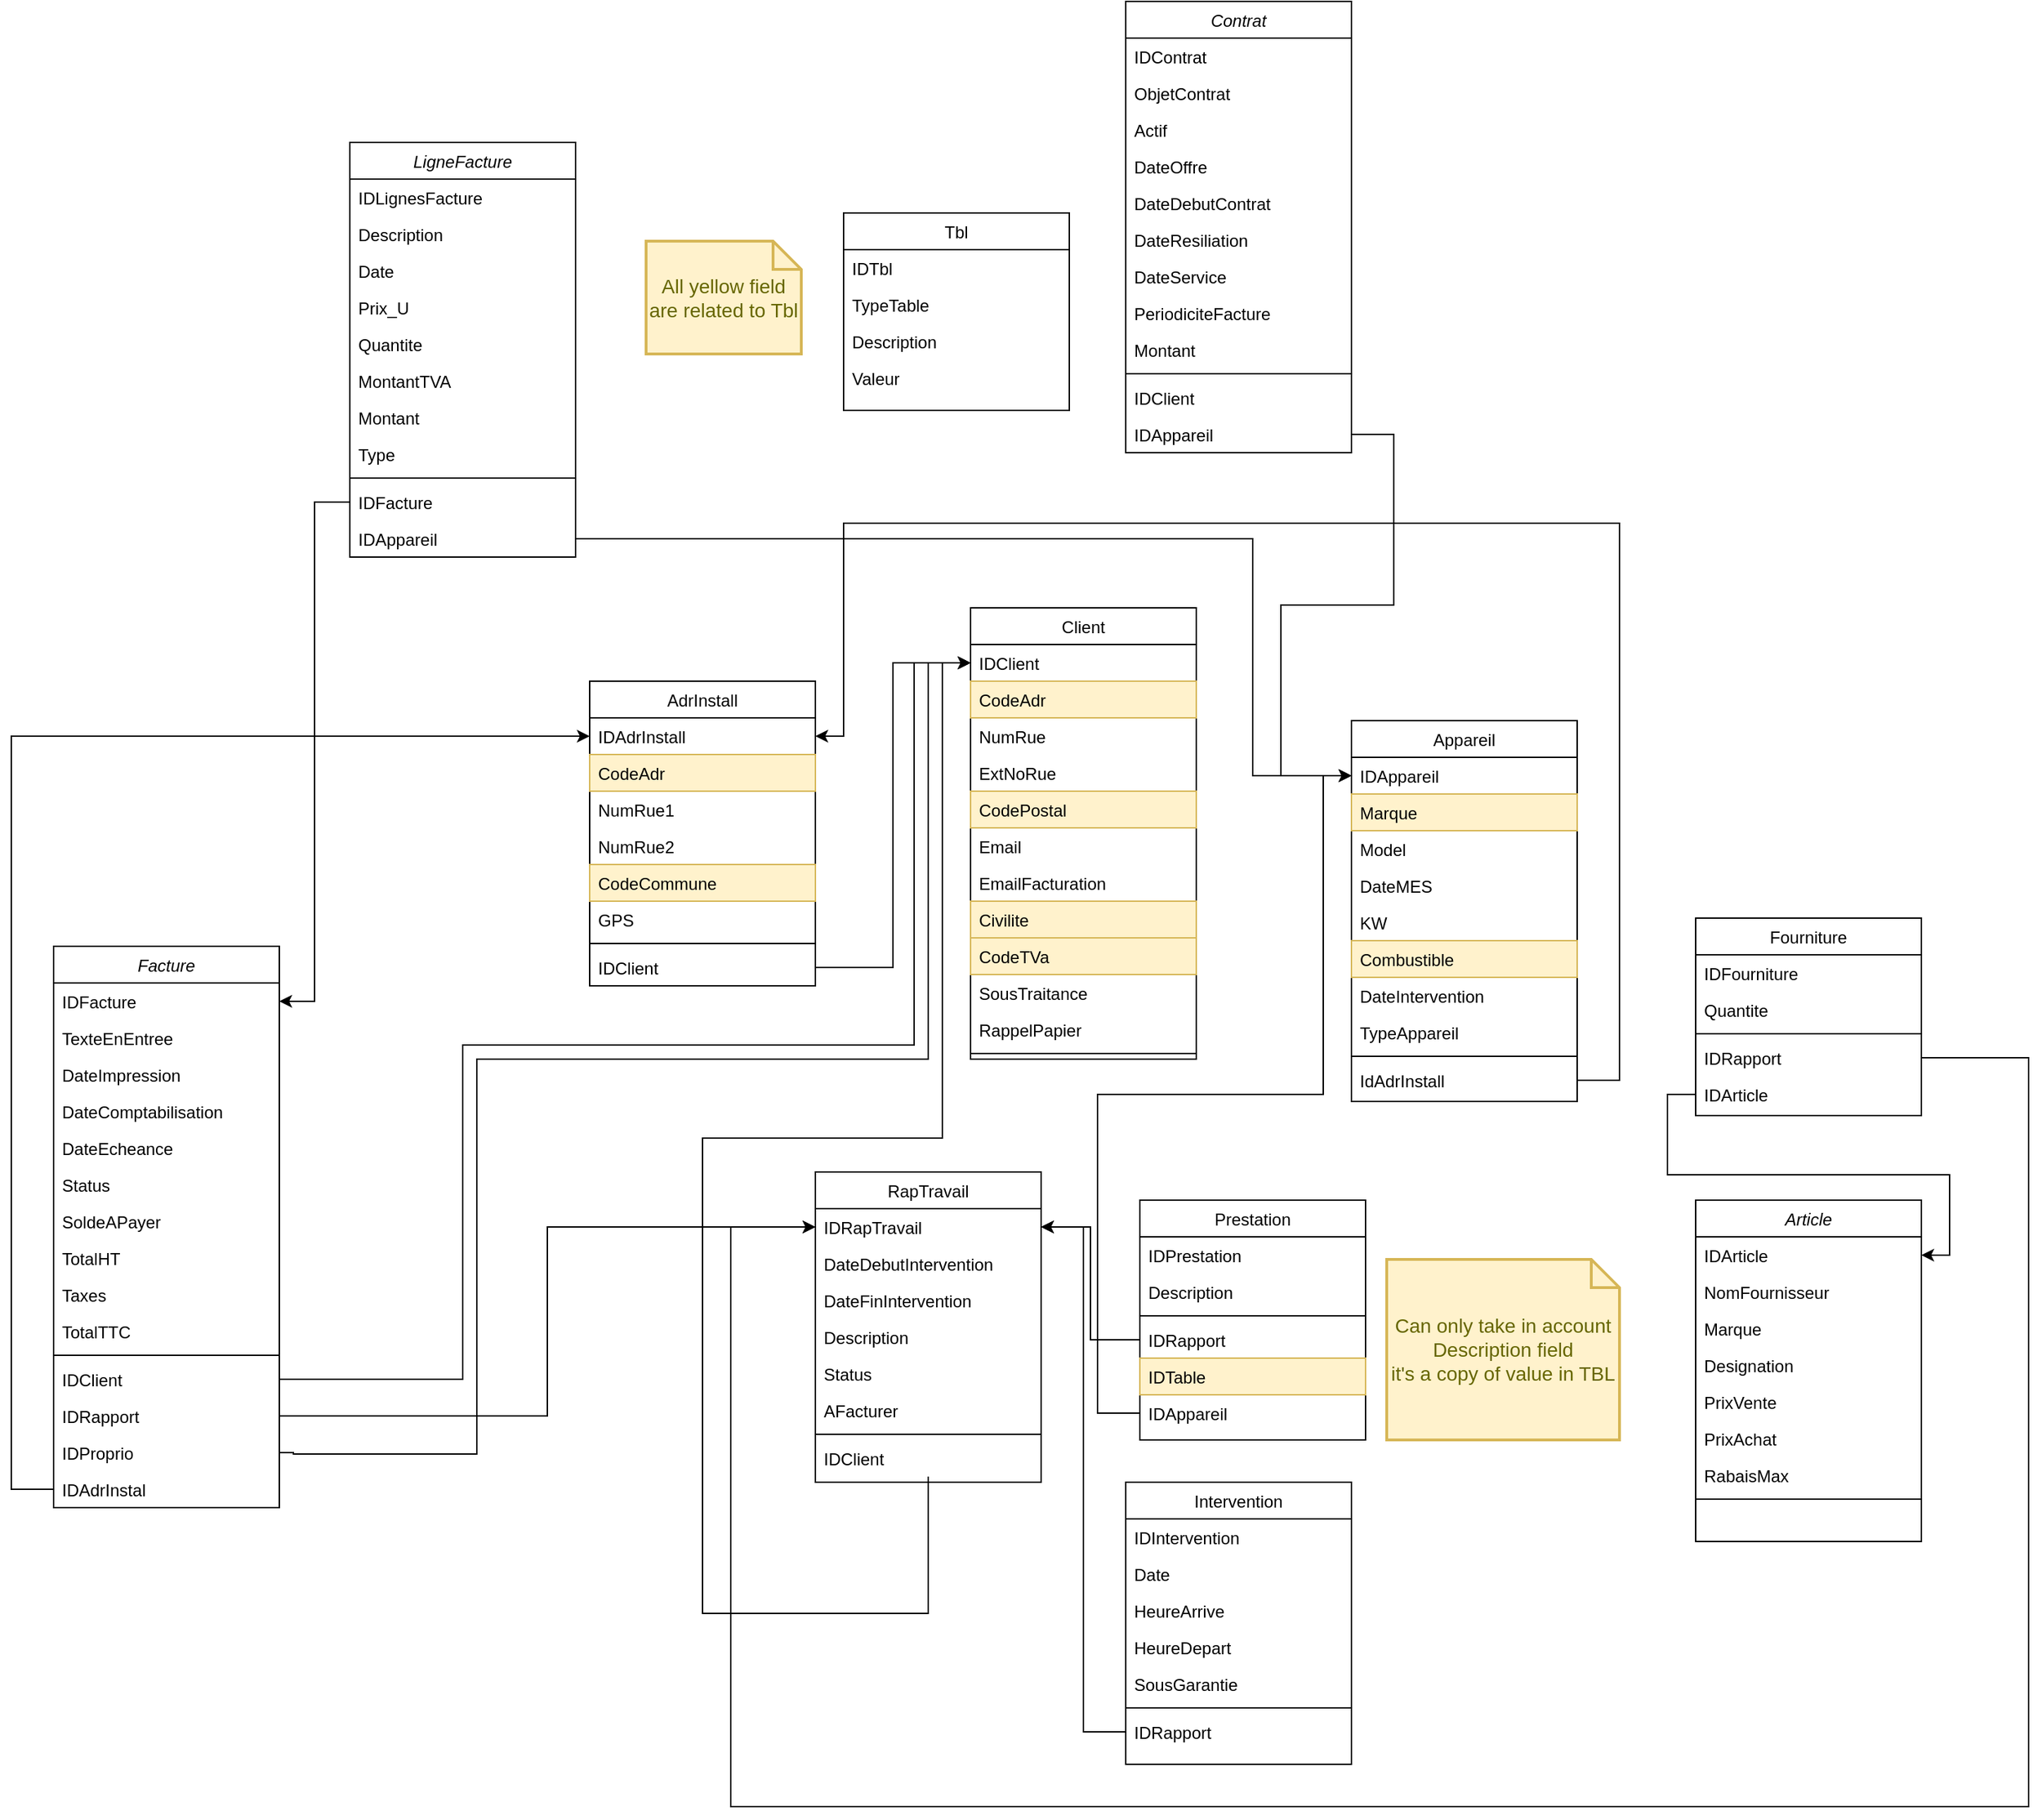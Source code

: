 <mxfile version="20.1.1" type="device"><diagram id="C5RBs43oDa-KdzZeNtuy" name="Page-1"><mxGraphModel dx="3742" dy="2687" grid="1" gridSize="10" guides="1" tooltips="1" connect="1" arrows="1" fold="1" page="1" pageScale="1" pageWidth="827" pageHeight="1169" math="0" shadow="0"><root><mxCell id="WIyWlLk6GJQsqaUBKTNV-0"/><mxCell id="WIyWlLk6GJQsqaUBKTNV-1" parent="WIyWlLk6GJQsqaUBKTNV-0"/><mxCell id="zkfFHV4jXpPFQw0GAbJ--0" value="Article" style="swimlane;fontStyle=2;align=center;verticalAlign=top;childLayout=stackLayout;horizontal=1;startSize=26;horizontalStack=0;resizeParent=1;resizeLast=0;collapsible=1;marginBottom=0;rounded=0;shadow=0;strokeWidth=1;" parent="WIyWlLk6GJQsqaUBKTNV-1" vertex="1"><mxGeometry x="414" y="710" width="160" height="242" as="geometry"><mxRectangle x="230" y="140" width="160" height="26" as="alternateBounds"/></mxGeometry></mxCell><mxCell id="zkfFHV4jXpPFQw0GAbJ--1" value="IDArticle" style="text;align=left;verticalAlign=top;spacingLeft=4;spacingRight=4;overflow=hidden;rotatable=0;points=[[0,0.5],[1,0.5]];portConstraint=eastwest;" parent="zkfFHV4jXpPFQw0GAbJ--0" vertex="1"><mxGeometry y="26" width="160" height="26" as="geometry"/></mxCell><mxCell id="zkfFHV4jXpPFQw0GAbJ--2" value="NomFournisseur" style="text;align=left;verticalAlign=top;spacingLeft=4;spacingRight=4;overflow=hidden;rotatable=0;points=[[0,0.5],[1,0.5]];portConstraint=eastwest;rounded=0;shadow=0;html=0;" parent="zkfFHV4jXpPFQw0GAbJ--0" vertex="1"><mxGeometry y="52" width="160" height="26" as="geometry"/></mxCell><mxCell id="knalgHjYqOLeDTYQYBi0-58" value="Marque" style="text;align=left;verticalAlign=top;spacingLeft=4;spacingRight=4;overflow=hidden;rotatable=0;points=[[0,0.5],[1,0.5]];portConstraint=eastwest;rounded=0;shadow=0;html=0;" parent="zkfFHV4jXpPFQw0GAbJ--0" vertex="1"><mxGeometry y="78" width="160" height="26" as="geometry"/></mxCell><mxCell id="knalgHjYqOLeDTYQYBi0-59" value="Designation" style="text;align=left;verticalAlign=top;spacingLeft=4;spacingRight=4;overflow=hidden;rotatable=0;points=[[0,0.5],[1,0.5]];portConstraint=eastwest;rounded=0;shadow=0;html=0;" parent="zkfFHV4jXpPFQw0GAbJ--0" vertex="1"><mxGeometry y="104" width="160" height="26" as="geometry"/></mxCell><mxCell id="knalgHjYqOLeDTYQYBi0-60" value="PrixVente" style="text;align=left;verticalAlign=top;spacingLeft=4;spacingRight=4;overflow=hidden;rotatable=0;points=[[0,0.5],[1,0.5]];portConstraint=eastwest;rounded=0;shadow=0;html=0;" parent="zkfFHV4jXpPFQw0GAbJ--0" vertex="1"><mxGeometry y="130" width="160" height="26" as="geometry"/></mxCell><mxCell id="knalgHjYqOLeDTYQYBi0-61" value="PrixAchat" style="text;align=left;verticalAlign=top;spacingLeft=4;spacingRight=4;overflow=hidden;rotatable=0;points=[[0,0.5],[1,0.5]];portConstraint=eastwest;rounded=0;shadow=0;html=0;" parent="zkfFHV4jXpPFQw0GAbJ--0" vertex="1"><mxGeometry y="156" width="160" height="26" as="geometry"/></mxCell><mxCell id="zkfFHV4jXpPFQw0GAbJ--3" value="RabaisMax" style="text;align=left;verticalAlign=top;spacingLeft=4;spacingRight=4;overflow=hidden;rotatable=0;points=[[0,0.5],[1,0.5]];portConstraint=eastwest;rounded=0;shadow=0;html=0;" parent="zkfFHV4jXpPFQw0GAbJ--0" vertex="1"><mxGeometry y="182" width="160" height="26" as="geometry"/></mxCell><mxCell id="zkfFHV4jXpPFQw0GAbJ--4" value="" style="line;html=1;strokeWidth=1;align=left;verticalAlign=middle;spacingTop=-1;spacingLeft=3;spacingRight=3;rotatable=0;labelPosition=right;points=[];portConstraint=eastwest;" parent="zkfFHV4jXpPFQw0GAbJ--0" vertex="1"><mxGeometry y="208" width="160" height="8" as="geometry"/></mxCell><mxCell id="zkfFHV4jXpPFQw0GAbJ--6" value="Appareil" style="swimlane;fontStyle=0;align=center;verticalAlign=top;childLayout=stackLayout;horizontal=1;startSize=26;horizontalStack=0;resizeParent=1;resizeLast=0;collapsible=1;marginBottom=0;rounded=0;shadow=0;strokeWidth=1;" parent="WIyWlLk6GJQsqaUBKTNV-1" vertex="1"><mxGeometry x="170" y="370" width="160" height="270" as="geometry"><mxRectangle x="130" y="380" width="160" height="26" as="alternateBounds"/></mxGeometry></mxCell><mxCell id="zkfFHV4jXpPFQw0GAbJ--7" value="IDAppareil" style="text;align=left;verticalAlign=top;spacingLeft=4;spacingRight=4;overflow=hidden;rotatable=0;points=[[0,0.5],[1,0.5]];portConstraint=eastwest;" parent="zkfFHV4jXpPFQw0GAbJ--6" vertex="1"><mxGeometry y="26" width="160" height="26" as="geometry"/></mxCell><mxCell id="knalgHjYqOLeDTYQYBi0-69" value="Marque" style="text;align=left;verticalAlign=top;spacingLeft=4;spacingRight=4;overflow=hidden;rotatable=0;points=[[0,0.5],[1,0.5]];portConstraint=eastwest;rounded=0;shadow=0;html=0;fillColor=#fff2cc;strokeColor=#d6b656;" parent="zkfFHV4jXpPFQw0GAbJ--6" vertex="1"><mxGeometry y="52" width="160" height="26" as="geometry"/></mxCell><mxCell id="knalgHjYqOLeDTYQYBi0-71" value="Model" style="text;align=left;verticalAlign=top;spacingLeft=4;spacingRight=4;overflow=hidden;rotatable=0;points=[[0,0.5],[1,0.5]];portConstraint=eastwest;rounded=0;shadow=0;html=0;" parent="zkfFHV4jXpPFQw0GAbJ--6" vertex="1"><mxGeometry y="78" width="160" height="26" as="geometry"/></mxCell><mxCell id="knalgHjYqOLeDTYQYBi0-72" value="DateMES" style="text;align=left;verticalAlign=top;spacingLeft=4;spacingRight=4;overflow=hidden;rotatable=0;points=[[0,0.5],[1,0.5]];portConstraint=eastwest;rounded=0;shadow=0;html=0;" parent="zkfFHV4jXpPFQw0GAbJ--6" vertex="1"><mxGeometry y="104" width="160" height="26" as="geometry"/></mxCell><mxCell id="knalgHjYqOLeDTYQYBi0-70" value="KW" style="text;align=left;verticalAlign=top;spacingLeft=4;spacingRight=4;overflow=hidden;rotatable=0;points=[[0,0.5],[1,0.5]];portConstraint=eastwest;rounded=0;shadow=0;html=0;" parent="zkfFHV4jXpPFQw0GAbJ--6" vertex="1"><mxGeometry y="130" width="160" height="26" as="geometry"/></mxCell><mxCell id="knalgHjYqOLeDTYQYBi0-73" value="Combustible" style="text;align=left;verticalAlign=top;spacingLeft=4;spacingRight=4;overflow=hidden;rotatable=0;points=[[0,0.5],[1,0.5]];portConstraint=eastwest;rounded=0;shadow=0;html=0;fillColor=#fff2cc;strokeColor=#d6b656;" parent="zkfFHV4jXpPFQw0GAbJ--6" vertex="1"><mxGeometry y="156" width="160" height="26" as="geometry"/></mxCell><mxCell id="knalgHjYqOLeDTYQYBi0-74" value="DateIntervention" style="text;align=left;verticalAlign=top;spacingLeft=4;spacingRight=4;overflow=hidden;rotatable=0;points=[[0,0.5],[1,0.5]];portConstraint=eastwest;rounded=0;shadow=0;html=0;" parent="zkfFHV4jXpPFQw0GAbJ--6" vertex="1"><mxGeometry y="182" width="160" height="26" as="geometry"/></mxCell><mxCell id="zkfFHV4jXpPFQw0GAbJ--8" value="TypeAppareil" style="text;align=left;verticalAlign=top;spacingLeft=4;spacingRight=4;overflow=hidden;rotatable=0;points=[[0,0.5],[1,0.5]];portConstraint=eastwest;rounded=0;shadow=0;html=0;" parent="zkfFHV4jXpPFQw0GAbJ--6" vertex="1"><mxGeometry y="208" width="160" height="26" as="geometry"/></mxCell><mxCell id="zkfFHV4jXpPFQw0GAbJ--9" value="" style="line;html=1;strokeWidth=1;align=left;verticalAlign=middle;spacingTop=-1;spacingLeft=3;spacingRight=3;rotatable=0;labelPosition=right;points=[];portConstraint=eastwest;" parent="zkfFHV4jXpPFQw0GAbJ--6" vertex="1"><mxGeometry y="234" width="160" height="8" as="geometry"/></mxCell><mxCell id="knalgHjYqOLeDTYQYBi0-68" value="IdAdrInstall" style="text;align=left;verticalAlign=top;spacingLeft=4;spacingRight=4;overflow=hidden;rotatable=0;points=[[0,0.5],[1,0.5]];portConstraint=eastwest;rounded=0;shadow=0;html=0;" parent="zkfFHV4jXpPFQw0GAbJ--6" vertex="1"><mxGeometry y="242" width="160" height="26" as="geometry"/></mxCell><mxCell id="zkfFHV4jXpPFQw0GAbJ--13" value="Client" style="swimlane;fontStyle=0;align=center;verticalAlign=top;childLayout=stackLayout;horizontal=1;startSize=26;horizontalStack=0;resizeParent=1;resizeLast=0;collapsible=1;marginBottom=0;rounded=0;shadow=0;strokeWidth=1;" parent="WIyWlLk6GJQsqaUBKTNV-1" vertex="1"><mxGeometry x="-100" y="290" width="160" height="320" as="geometry"><mxRectangle x="340" y="380" width="170" height="26" as="alternateBounds"/></mxGeometry></mxCell><mxCell id="knalgHjYqOLeDTYQYBi0-75" value="IDClient" style="text;align=left;verticalAlign=top;spacingLeft=4;spacingRight=4;overflow=hidden;rotatable=0;points=[[0,0.5],[1,0.5]];portConstraint=eastwest;" parent="zkfFHV4jXpPFQw0GAbJ--13" vertex="1"><mxGeometry y="26" width="160" height="26" as="geometry"/></mxCell><mxCell id="knalgHjYqOLeDTYQYBi0-77" value="CodeAdr" style="text;align=left;verticalAlign=top;spacingLeft=4;spacingRight=4;overflow=hidden;rotatable=0;points=[[0,0.5],[1,0.5]];portConstraint=eastwest;fillColor=#fff2cc;strokeColor=#d6b656;" parent="zkfFHV4jXpPFQw0GAbJ--13" vertex="1"><mxGeometry y="52" width="160" height="26" as="geometry"/></mxCell><mxCell id="knalgHjYqOLeDTYQYBi0-78" value="NumRue" style="text;align=left;verticalAlign=top;spacingLeft=4;spacingRight=4;overflow=hidden;rotatable=0;points=[[0,0.5],[1,0.5]];portConstraint=eastwest;" parent="zkfFHV4jXpPFQw0GAbJ--13" vertex="1"><mxGeometry y="78" width="160" height="26" as="geometry"/></mxCell><mxCell id="knalgHjYqOLeDTYQYBi0-79" value="ExtNoRue" style="text;align=left;verticalAlign=top;spacingLeft=4;spacingRight=4;overflow=hidden;rotatable=0;points=[[0,0.5],[1,0.5]];portConstraint=eastwest;" parent="zkfFHV4jXpPFQw0GAbJ--13" vertex="1"><mxGeometry y="104" width="160" height="26" as="geometry"/></mxCell><mxCell id="knalgHjYqOLeDTYQYBi0-76" value="CodePostal" style="text;align=left;verticalAlign=top;spacingLeft=4;spacingRight=4;overflow=hidden;rotatable=0;points=[[0,0.5],[1,0.5]];portConstraint=eastwest;fillColor=#fff2cc;strokeColor=#d6b656;" parent="zkfFHV4jXpPFQw0GAbJ--13" vertex="1"><mxGeometry y="130" width="160" height="26" as="geometry"/></mxCell><mxCell id="zkfFHV4jXpPFQw0GAbJ--14" value="Email" style="text;align=left;verticalAlign=top;spacingLeft=4;spacingRight=4;overflow=hidden;rotatable=0;points=[[0,0.5],[1,0.5]];portConstraint=eastwest;" parent="zkfFHV4jXpPFQw0GAbJ--13" vertex="1"><mxGeometry y="156" width="160" height="26" as="geometry"/></mxCell><mxCell id="knalgHjYqOLeDTYQYBi0-80" value="EmailFacturation" style="text;align=left;verticalAlign=top;spacingLeft=4;spacingRight=4;overflow=hidden;rotatable=0;points=[[0,0.5],[1,0.5]];portConstraint=eastwest;" parent="zkfFHV4jXpPFQw0GAbJ--13" vertex="1"><mxGeometry y="182" width="160" height="26" as="geometry"/></mxCell><mxCell id="knalgHjYqOLeDTYQYBi0-81" value="Civilite" style="text;align=left;verticalAlign=top;spacingLeft=4;spacingRight=4;overflow=hidden;rotatable=0;points=[[0,0.5],[1,0.5]];portConstraint=eastwest;fillColor=#fff2cc;strokeColor=#d6b656;" parent="zkfFHV4jXpPFQw0GAbJ--13" vertex="1"><mxGeometry y="208" width="160" height="26" as="geometry"/></mxCell><mxCell id="knalgHjYqOLeDTYQYBi0-83" value="CodeTVa" style="text;align=left;verticalAlign=top;spacingLeft=4;spacingRight=4;overflow=hidden;rotatable=0;points=[[0,0.5],[1,0.5]];portConstraint=eastwest;fillColor=#fff2cc;strokeColor=#d6b656;" parent="zkfFHV4jXpPFQw0GAbJ--13" vertex="1"><mxGeometry y="234" width="160" height="26" as="geometry"/></mxCell><mxCell id="knalgHjYqOLeDTYQYBi0-84" value="SousTraitance" style="text;align=left;verticalAlign=top;spacingLeft=4;spacingRight=4;overflow=hidden;rotatable=0;points=[[0,0.5],[1,0.5]];portConstraint=eastwest;" parent="zkfFHV4jXpPFQw0GAbJ--13" vertex="1"><mxGeometry y="260" width="160" height="26" as="geometry"/></mxCell><mxCell id="knalgHjYqOLeDTYQYBi0-82" value="RappelPapier" style="text;align=left;verticalAlign=top;spacingLeft=4;spacingRight=4;overflow=hidden;rotatable=0;points=[[0,0.5],[1,0.5]];portConstraint=eastwest;" parent="zkfFHV4jXpPFQw0GAbJ--13" vertex="1"><mxGeometry y="286" width="160" height="26" as="geometry"/></mxCell><mxCell id="zkfFHV4jXpPFQw0GAbJ--15" value="" style="line;html=1;strokeWidth=1;align=left;verticalAlign=middle;spacingTop=-1;spacingLeft=3;spacingRight=3;rotatable=0;labelPosition=right;points=[];portConstraint=eastwest;" parent="zkfFHV4jXpPFQw0GAbJ--13" vertex="1"><mxGeometry y="312" width="160" height="8" as="geometry"/></mxCell><mxCell id="zkfFHV4jXpPFQw0GAbJ--17" value="AdrInstall" style="swimlane;fontStyle=0;align=center;verticalAlign=top;childLayout=stackLayout;horizontal=1;startSize=26;horizontalStack=0;resizeParent=1;resizeLast=0;collapsible=1;marginBottom=0;rounded=0;shadow=0;strokeWidth=1;" parent="WIyWlLk6GJQsqaUBKTNV-1" vertex="1"><mxGeometry x="-370" y="342" width="160" height="216" as="geometry"><mxRectangle x="550" y="140" width="160" height="26" as="alternateBounds"/></mxGeometry></mxCell><mxCell id="zkfFHV4jXpPFQw0GAbJ--18" value="IDAdrInstall" style="text;align=left;verticalAlign=top;spacingLeft=4;spacingRight=4;overflow=hidden;rotatable=0;points=[[0,0.5],[1,0.5]];portConstraint=eastwest;" parent="zkfFHV4jXpPFQw0GAbJ--17" vertex="1"><mxGeometry y="26" width="160" height="26" as="geometry"/></mxCell><mxCell id="zkfFHV4jXpPFQw0GAbJ--20" value="CodeAdr" style="text;align=left;verticalAlign=top;spacingLeft=4;spacingRight=4;overflow=hidden;rotatable=0;points=[[0,0.5],[1,0.5]];portConstraint=eastwest;rounded=0;shadow=0;html=0;fillColor=#fff2cc;strokeColor=#d6b656;" parent="zkfFHV4jXpPFQw0GAbJ--17" vertex="1"><mxGeometry y="52" width="160" height="26" as="geometry"/></mxCell><mxCell id="zkfFHV4jXpPFQw0GAbJ--21" value="NumRue1" style="text;align=left;verticalAlign=top;spacingLeft=4;spacingRight=4;overflow=hidden;rotatable=0;points=[[0,0.5],[1,0.5]];portConstraint=eastwest;rounded=0;shadow=0;html=0;" parent="zkfFHV4jXpPFQw0GAbJ--17" vertex="1"><mxGeometry y="78" width="160" height="26" as="geometry"/></mxCell><mxCell id="knalgHjYqOLeDTYQYBi0-67" value="NumRue2" style="text;align=left;verticalAlign=top;spacingLeft=4;spacingRight=4;overflow=hidden;rotatable=0;points=[[0,0.5],[1,0.5]];portConstraint=eastwest;rounded=0;shadow=0;html=0;" parent="zkfFHV4jXpPFQw0GAbJ--17" vertex="1"><mxGeometry y="104" width="160" height="26" as="geometry"/></mxCell><mxCell id="GxyqmpOExveJr2onVnQQ-5" value="CodeCommune" style="text;align=left;verticalAlign=top;spacingLeft=4;spacingRight=4;overflow=hidden;rotatable=0;points=[[0,0.5],[1,0.5]];portConstraint=eastwest;rounded=0;shadow=0;html=0;fillColor=#fff2cc;strokeColor=#d6b656;" vertex="1" parent="zkfFHV4jXpPFQw0GAbJ--17"><mxGeometry y="130" width="160" height="26" as="geometry"/></mxCell><mxCell id="GxyqmpOExveJr2onVnQQ-6" value="GPS" style="text;align=left;verticalAlign=top;spacingLeft=4;spacingRight=4;overflow=hidden;rotatable=0;points=[[0,0.5],[1,0.5]];portConstraint=eastwest;rounded=0;shadow=0;html=0;" vertex="1" parent="zkfFHV4jXpPFQw0GAbJ--17"><mxGeometry y="156" width="160" height="26" as="geometry"/></mxCell><mxCell id="zkfFHV4jXpPFQw0GAbJ--23" value="" style="line;html=1;strokeWidth=1;align=left;verticalAlign=middle;spacingTop=-1;spacingLeft=3;spacingRight=3;rotatable=0;labelPosition=right;points=[];portConstraint=eastwest;" parent="zkfFHV4jXpPFQw0GAbJ--17" vertex="1"><mxGeometry y="182" width="160" height="8" as="geometry"/></mxCell><mxCell id="zkfFHV4jXpPFQw0GAbJ--19" value="IDClient" style="text;align=left;verticalAlign=top;spacingLeft=4;spacingRight=4;overflow=hidden;rotatable=0;points=[[0,0.5],[1,0.5]];portConstraint=eastwest;rounded=0;shadow=0;html=0;" parent="zkfFHV4jXpPFQw0GAbJ--17" vertex="1"><mxGeometry y="190" width="160" height="26" as="geometry"/></mxCell><mxCell id="knalgHjYqOLeDTYQYBi0-0" value="Fourniture" style="swimlane;fontStyle=0;align=center;verticalAlign=top;childLayout=stackLayout;horizontal=1;startSize=26;horizontalStack=0;resizeParent=1;resizeLast=0;collapsible=1;marginBottom=0;rounded=0;shadow=0;strokeWidth=1;" parent="WIyWlLk6GJQsqaUBKTNV-1" vertex="1"><mxGeometry x="414" y="510" width="160" height="140" as="geometry"><mxRectangle x="550" y="140" width="160" height="26" as="alternateBounds"/></mxGeometry></mxCell><mxCell id="knalgHjYqOLeDTYQYBi0-1" value="IDFourniture" style="text;align=left;verticalAlign=top;spacingLeft=4;spacingRight=4;overflow=hidden;rotatable=0;points=[[0,0.5],[1,0.5]];portConstraint=eastwest;" parent="knalgHjYqOLeDTYQYBi0-0" vertex="1"><mxGeometry y="26" width="160" height="26" as="geometry"/></mxCell><mxCell id="knalgHjYqOLeDTYQYBi0-2" value="Quantite" style="text;align=left;verticalAlign=top;spacingLeft=4;spacingRight=4;overflow=hidden;rotatable=0;points=[[0,0.5],[1,0.5]];portConstraint=eastwest;rounded=0;shadow=0;html=0;" parent="knalgHjYqOLeDTYQYBi0-0" vertex="1"><mxGeometry y="52" width="160" height="26" as="geometry"/></mxCell><mxCell id="knalgHjYqOLeDTYQYBi0-6" value="" style="line;html=1;strokeWidth=1;align=left;verticalAlign=middle;spacingTop=-1;spacingLeft=3;spacingRight=3;rotatable=0;labelPosition=right;points=[];portConstraint=eastwest;" parent="knalgHjYqOLeDTYQYBi0-0" vertex="1"><mxGeometry y="78" width="160" height="8" as="geometry"/></mxCell><mxCell id="knalgHjYqOLeDTYQYBi0-7" value="IDRapport" style="text;align=left;verticalAlign=top;spacingLeft=4;spacingRight=4;overflow=hidden;rotatable=0;points=[[0,0.5],[1,0.5]];portConstraint=eastwest;" parent="knalgHjYqOLeDTYQYBi0-0" vertex="1"><mxGeometry y="86" width="160" height="26" as="geometry"/></mxCell><mxCell id="knalgHjYqOLeDTYQYBi0-8" value="IDArticle" style="text;align=left;verticalAlign=top;spacingLeft=4;spacingRight=4;overflow=hidden;rotatable=0;points=[[0,0.5],[1,0.5]];portConstraint=eastwest;" parent="knalgHjYqOLeDTYQYBi0-0" vertex="1"><mxGeometry y="112" width="160" height="26" as="geometry"/></mxCell><mxCell id="knalgHjYqOLeDTYQYBi0-9" value="Intervention" style="swimlane;fontStyle=0;align=center;verticalAlign=top;childLayout=stackLayout;horizontal=1;startSize=26;horizontalStack=0;resizeParent=1;resizeLast=0;collapsible=1;marginBottom=0;rounded=0;shadow=0;strokeWidth=1;" parent="WIyWlLk6GJQsqaUBKTNV-1" vertex="1"><mxGeometry x="10" y="910" width="160" height="200" as="geometry"><mxRectangle x="550" y="140" width="160" height="26" as="alternateBounds"/></mxGeometry></mxCell><mxCell id="knalgHjYqOLeDTYQYBi0-10" value="IDIntervention" style="text;align=left;verticalAlign=top;spacingLeft=4;spacingRight=4;overflow=hidden;rotatable=0;points=[[0,0.5],[1,0.5]];portConstraint=eastwest;" parent="knalgHjYqOLeDTYQYBi0-9" vertex="1"><mxGeometry y="26" width="160" height="26" as="geometry"/></mxCell><mxCell id="knalgHjYqOLeDTYQYBi0-11" value="Date" style="text;align=left;verticalAlign=top;spacingLeft=4;spacingRight=4;overflow=hidden;rotatable=0;points=[[0,0.5],[1,0.5]];portConstraint=eastwest;rounded=0;shadow=0;html=0;" parent="knalgHjYqOLeDTYQYBi0-9" vertex="1"><mxGeometry y="52" width="160" height="26" as="geometry"/></mxCell><mxCell id="knalgHjYqOLeDTYQYBi0-12" value="HeureArrive" style="text;align=left;verticalAlign=top;spacingLeft=4;spacingRight=4;overflow=hidden;rotatable=0;points=[[0,0.5],[1,0.5]];portConstraint=eastwest;rounded=0;shadow=0;html=0;" parent="knalgHjYqOLeDTYQYBi0-9" vertex="1"><mxGeometry y="78" width="160" height="26" as="geometry"/></mxCell><mxCell id="knalgHjYqOLeDTYQYBi0-13" value="HeureDepart" style="text;align=left;verticalAlign=top;spacingLeft=4;spacingRight=4;overflow=hidden;rotatable=0;points=[[0,0.5],[1,0.5]];portConstraint=eastwest;rounded=0;shadow=0;html=0;" parent="knalgHjYqOLeDTYQYBi0-9" vertex="1"><mxGeometry y="104" width="160" height="26" as="geometry"/></mxCell><mxCell id="knalgHjYqOLeDTYQYBi0-14" value="SousGarantie" style="text;align=left;verticalAlign=top;spacingLeft=4;spacingRight=4;overflow=hidden;rotatable=0;points=[[0,0.5],[1,0.5]];portConstraint=eastwest;rounded=0;shadow=0;html=0;" parent="knalgHjYqOLeDTYQYBi0-9" vertex="1"><mxGeometry y="130" width="160" height="26" as="geometry"/></mxCell><mxCell id="knalgHjYqOLeDTYQYBi0-15" value="" style="line;html=1;strokeWidth=1;align=left;verticalAlign=middle;spacingTop=-1;spacingLeft=3;spacingRight=3;rotatable=0;labelPosition=right;points=[];portConstraint=eastwest;" parent="knalgHjYqOLeDTYQYBi0-9" vertex="1"><mxGeometry y="156" width="160" height="8" as="geometry"/></mxCell><mxCell id="knalgHjYqOLeDTYQYBi0-16" value="IDRapport" style="text;align=left;verticalAlign=top;spacingLeft=4;spacingRight=4;overflow=hidden;rotatable=0;points=[[0,0.5],[1,0.5]];portConstraint=eastwest;" parent="knalgHjYqOLeDTYQYBi0-9" vertex="1"><mxGeometry y="164" width="160" height="26" as="geometry"/></mxCell><mxCell id="knalgHjYqOLeDTYQYBi0-30" value="Prestation" style="swimlane;fontStyle=0;align=center;verticalAlign=top;childLayout=stackLayout;horizontal=1;startSize=26;horizontalStack=0;resizeParent=1;resizeLast=0;collapsible=1;marginBottom=0;rounded=0;shadow=0;strokeWidth=1;" parent="WIyWlLk6GJQsqaUBKTNV-1" vertex="1"><mxGeometry x="20" y="710" width="160" height="170" as="geometry"><mxRectangle x="550" y="140" width="160" height="26" as="alternateBounds"/></mxGeometry></mxCell><mxCell id="knalgHjYqOLeDTYQYBi0-31" value="IDPrestation" style="text;align=left;verticalAlign=top;spacingLeft=4;spacingRight=4;overflow=hidden;rotatable=0;points=[[0,0.5],[1,0.5]];portConstraint=eastwest;" parent="knalgHjYqOLeDTYQYBi0-30" vertex="1"><mxGeometry y="26" width="160" height="26" as="geometry"/></mxCell><mxCell id="knalgHjYqOLeDTYQYBi0-33" value="Description" style="text;align=left;verticalAlign=top;spacingLeft=4;spacingRight=4;overflow=hidden;rotatable=0;points=[[0,0.5],[1,0.5]];portConstraint=eastwest;rounded=0;shadow=0;html=0;" parent="knalgHjYqOLeDTYQYBi0-30" vertex="1"><mxGeometry y="52" width="160" height="26" as="geometry"/></mxCell><mxCell id="knalgHjYqOLeDTYQYBi0-36" value="" style="line;html=1;strokeWidth=1;align=left;verticalAlign=middle;spacingTop=-1;spacingLeft=3;spacingRight=3;rotatable=0;labelPosition=right;points=[];portConstraint=eastwest;" parent="knalgHjYqOLeDTYQYBi0-30" vertex="1"><mxGeometry y="78" width="160" height="8" as="geometry"/></mxCell><mxCell id="knalgHjYqOLeDTYQYBi0-37" value="IDRapport" style="text;align=left;verticalAlign=top;spacingLeft=4;spacingRight=4;overflow=hidden;rotatable=0;points=[[0,0.5],[1,0.5]];portConstraint=eastwest;" parent="knalgHjYqOLeDTYQYBi0-30" vertex="1"><mxGeometry y="86" width="160" height="26" as="geometry"/></mxCell><mxCell id="knalgHjYqOLeDTYQYBi0-88" value="IDTable" style="text;align=left;verticalAlign=top;spacingLeft=4;spacingRight=4;overflow=hidden;rotatable=0;points=[[0,0.5],[1,0.5]];portConstraint=eastwest;fillColor=#fff2cc;strokeColor=#d6b656;" parent="knalgHjYqOLeDTYQYBi0-30" vertex="1"><mxGeometry y="112" width="160" height="26" as="geometry"/></mxCell><mxCell id="knalgHjYqOLeDTYQYBi0-38" value="IDAppareil" style="text;align=left;verticalAlign=top;spacingLeft=4;spacingRight=4;overflow=hidden;rotatable=0;points=[[0,0.5],[1,0.5]];portConstraint=eastwest;" parent="knalgHjYqOLeDTYQYBi0-30" vertex="1"><mxGeometry y="138" width="160" height="26" as="geometry"/></mxCell><mxCell id="knalgHjYqOLeDTYQYBi0-39" value="RapTravail" style="swimlane;fontStyle=0;align=center;verticalAlign=top;childLayout=stackLayout;horizontal=1;startSize=26;horizontalStack=0;resizeParent=1;resizeLast=0;collapsible=1;marginBottom=0;rounded=0;shadow=0;strokeWidth=1;" parent="WIyWlLk6GJQsqaUBKTNV-1" vertex="1"><mxGeometry x="-210" y="690" width="160" height="220" as="geometry"><mxRectangle x="550" y="140" width="160" height="26" as="alternateBounds"/></mxGeometry></mxCell><mxCell id="knalgHjYqOLeDTYQYBi0-40" value="IDRapTravail" style="text;align=left;verticalAlign=top;spacingLeft=4;spacingRight=4;overflow=hidden;rotatable=0;points=[[0,0.5],[1,0.5]];portConstraint=eastwest;" parent="knalgHjYqOLeDTYQYBi0-39" vertex="1"><mxGeometry y="26" width="160" height="26" as="geometry"/></mxCell><mxCell id="knalgHjYqOLeDTYQYBi0-41" value="DateDebutIntervention" style="text;align=left;verticalAlign=top;spacingLeft=4;spacingRight=4;overflow=hidden;rotatable=0;points=[[0,0.5],[1,0.5]];portConstraint=eastwest;rounded=0;shadow=0;html=0;" parent="knalgHjYqOLeDTYQYBi0-39" vertex="1"><mxGeometry y="52" width="160" height="26" as="geometry"/></mxCell><mxCell id="knalgHjYqOLeDTYQYBi0-42" value="DateFinIntervention" style="text;align=left;verticalAlign=top;spacingLeft=4;spacingRight=4;overflow=hidden;rotatable=0;points=[[0,0.5],[1,0.5]];portConstraint=eastwest;rounded=0;shadow=0;html=0;" parent="knalgHjYqOLeDTYQYBi0-39" vertex="1"><mxGeometry y="78" width="160" height="26" as="geometry"/></mxCell><mxCell id="knalgHjYqOLeDTYQYBi0-43" value="Description" style="text;align=left;verticalAlign=top;spacingLeft=4;spacingRight=4;overflow=hidden;rotatable=0;points=[[0,0.5],[1,0.5]];portConstraint=eastwest;rounded=0;shadow=0;html=0;" parent="knalgHjYqOLeDTYQYBi0-39" vertex="1"><mxGeometry y="104" width="160" height="26" as="geometry"/></mxCell><mxCell id="knalgHjYqOLeDTYQYBi0-44" value="Status" style="text;align=left;verticalAlign=top;spacingLeft=4;spacingRight=4;overflow=hidden;rotatable=0;points=[[0,0.5],[1,0.5]];portConstraint=eastwest;rounded=0;shadow=0;html=0;" parent="knalgHjYqOLeDTYQYBi0-39" vertex="1"><mxGeometry y="130" width="160" height="26" as="geometry"/></mxCell><mxCell id="knalgHjYqOLeDTYQYBi0-85" value="AFacturer" style="text;align=left;verticalAlign=top;spacingLeft=4;spacingRight=4;overflow=hidden;rotatable=0;points=[[0,0.5],[1,0.5]];portConstraint=eastwest;rounded=0;shadow=0;html=0;" parent="knalgHjYqOLeDTYQYBi0-39" vertex="1"><mxGeometry y="156" width="160" height="26" as="geometry"/></mxCell><mxCell id="knalgHjYqOLeDTYQYBi0-45" value="" style="line;html=1;strokeWidth=1;align=left;verticalAlign=middle;spacingTop=-1;spacingLeft=3;spacingRight=3;rotatable=0;labelPosition=right;points=[];portConstraint=eastwest;" parent="knalgHjYqOLeDTYQYBi0-39" vertex="1"><mxGeometry y="182" width="160" height="8" as="geometry"/></mxCell><mxCell id="knalgHjYqOLeDTYQYBi0-46" value="IDClient" style="text;align=left;verticalAlign=top;spacingLeft=4;spacingRight=4;overflow=hidden;rotatable=0;points=[[0,0.5],[1,0.5]];portConstraint=eastwest;" parent="knalgHjYqOLeDTYQYBi0-39" vertex="1"><mxGeometry y="190" width="160" height="26" as="geometry"/></mxCell><mxCell id="knalgHjYqOLeDTYQYBi0-48" value="Tbl" style="swimlane;fontStyle=0;align=center;verticalAlign=top;childLayout=stackLayout;horizontal=1;startSize=26;horizontalStack=0;resizeParent=1;resizeLast=0;collapsible=1;marginBottom=0;rounded=0;shadow=0;strokeWidth=1;" parent="WIyWlLk6GJQsqaUBKTNV-1" vertex="1"><mxGeometry x="-190" y="10" width="160" height="140" as="geometry"><mxRectangle x="550" y="140" width="160" height="26" as="alternateBounds"/></mxGeometry></mxCell><mxCell id="knalgHjYqOLeDTYQYBi0-49" value="IDTbl" style="text;align=left;verticalAlign=top;spacingLeft=4;spacingRight=4;overflow=hidden;rotatable=0;points=[[0,0.5],[1,0.5]];portConstraint=eastwest;" parent="knalgHjYqOLeDTYQYBi0-48" vertex="1"><mxGeometry y="26" width="160" height="26" as="geometry"/></mxCell><mxCell id="knalgHjYqOLeDTYQYBi0-50" value="TypeTable" style="text;align=left;verticalAlign=top;spacingLeft=4;spacingRight=4;overflow=hidden;rotatable=0;points=[[0,0.5],[1,0.5]];portConstraint=eastwest;rounded=0;shadow=0;html=0;" parent="knalgHjYqOLeDTYQYBi0-48" vertex="1"><mxGeometry y="52" width="160" height="26" as="geometry"/></mxCell><mxCell id="knalgHjYqOLeDTYQYBi0-51" value="Description" style="text;align=left;verticalAlign=top;spacingLeft=4;spacingRight=4;overflow=hidden;rotatable=0;points=[[0,0.5],[1,0.5]];portConstraint=eastwest;rounded=0;shadow=0;html=0;" parent="knalgHjYqOLeDTYQYBi0-48" vertex="1"><mxGeometry y="78" width="160" height="26" as="geometry"/></mxCell><mxCell id="knalgHjYqOLeDTYQYBi0-52" value="Valeur" style="text;align=left;verticalAlign=top;spacingLeft=4;spacingRight=4;overflow=hidden;rotatable=0;points=[[0,0.5],[1,0.5]];portConstraint=eastwest;rounded=0;shadow=0;html=0;" parent="knalgHjYqOLeDTYQYBi0-48" vertex="1"><mxGeometry y="104" width="160" height="26" as="geometry"/></mxCell><mxCell id="knalgHjYqOLeDTYQYBi0-89" value="" style="edgeStyle=orthogonalEdgeStyle;rounded=0;orthogonalLoop=1;jettySize=auto;html=1;" parent="WIyWlLk6GJQsqaUBKTNV-1" source="zkfFHV4jXpPFQw0GAbJ--19" target="knalgHjYqOLeDTYQYBi0-75" edge="1"><mxGeometry relative="1" as="geometry"/></mxCell><mxCell id="knalgHjYqOLeDTYQYBi0-90" style="edgeStyle=orthogonalEdgeStyle;rounded=0;orthogonalLoop=1;jettySize=auto;html=1;" parent="WIyWlLk6GJQsqaUBKTNV-1" source="knalgHjYqOLeDTYQYBi0-46" target="knalgHjYqOLeDTYQYBi0-75" edge="1"><mxGeometry relative="1" as="geometry"><Array as="points"><mxPoint x="-290" y="1003"/><mxPoint x="-290" y="666"/><mxPoint x="-120" y="666"/><mxPoint x="-120" y="329"/></Array></mxGeometry></mxCell><mxCell id="knalgHjYqOLeDTYQYBi0-91" style="edgeStyle=orthogonalEdgeStyle;rounded=0;orthogonalLoop=1;jettySize=auto;html=1;" parent="WIyWlLk6GJQsqaUBKTNV-1" source="knalgHjYqOLeDTYQYBi0-37" target="knalgHjYqOLeDTYQYBi0-40" edge="1"><mxGeometry relative="1" as="geometry"/></mxCell><mxCell id="knalgHjYqOLeDTYQYBi0-93" style="edgeStyle=orthogonalEdgeStyle;rounded=0;orthogonalLoop=1;jettySize=auto;html=1;" parent="WIyWlLk6GJQsqaUBKTNV-1" source="knalgHjYqOLeDTYQYBi0-38" target="zkfFHV4jXpPFQw0GAbJ--7" edge="1"><mxGeometry relative="1" as="geometry"><mxPoint x="130" y="460" as="targetPoint"/><Array as="points"><mxPoint x="-10" y="861"/><mxPoint x="-10" y="635"/><mxPoint x="150" y="635"/><mxPoint x="150" y="409"/></Array></mxGeometry></mxCell><mxCell id="knalgHjYqOLeDTYQYBi0-94" style="edgeStyle=orthogonalEdgeStyle;rounded=0;orthogonalLoop=1;jettySize=auto;html=1;entryX=1;entryY=0.5;entryDx=0;entryDy=0;exitX=1;exitY=0.5;exitDx=0;exitDy=0;" parent="WIyWlLk6GJQsqaUBKTNV-1" source="knalgHjYqOLeDTYQYBi0-68" target="zkfFHV4jXpPFQw0GAbJ--18" edge="1"><mxGeometry relative="1" as="geometry"><Array as="points"><mxPoint x="360" y="625"/><mxPoint x="360" y="230"/><mxPoint x="-190" y="230"/><mxPoint x="-190" y="381"/></Array></mxGeometry></mxCell><mxCell id="knalgHjYqOLeDTYQYBi0-95" style="edgeStyle=orthogonalEdgeStyle;rounded=0;orthogonalLoop=1;jettySize=auto;html=1;entryX=1;entryY=0.5;entryDx=0;entryDy=0;" parent="WIyWlLk6GJQsqaUBKTNV-1" source="knalgHjYqOLeDTYQYBi0-16" target="knalgHjYqOLeDTYQYBi0-40" edge="1"><mxGeometry relative="1" as="geometry"/></mxCell><mxCell id="knalgHjYqOLeDTYQYBi0-96" style="edgeStyle=orthogonalEdgeStyle;rounded=0;orthogonalLoop=1;jettySize=auto;html=1;entryX=1;entryY=0.5;entryDx=0;entryDy=0;" parent="WIyWlLk6GJQsqaUBKTNV-1" source="knalgHjYqOLeDTYQYBi0-8" target="zkfFHV4jXpPFQw0GAbJ--1" edge="1"><mxGeometry relative="1" as="geometry"/></mxCell><mxCell id="knalgHjYqOLeDTYQYBi0-97" style="edgeStyle=orthogonalEdgeStyle;rounded=0;orthogonalLoop=1;jettySize=auto;html=1;entryX=0;entryY=0.5;entryDx=0;entryDy=0;exitX=1;exitY=0.5;exitDx=0;exitDy=0;" parent="WIyWlLk6GJQsqaUBKTNV-1" source="knalgHjYqOLeDTYQYBi0-7" target="knalgHjYqOLeDTYQYBi0-40" edge="1"><mxGeometry relative="1" as="geometry"><Array as="points"><mxPoint x="650" y="609"/><mxPoint x="650" y="1140"/><mxPoint x="-270" y="1140"/><mxPoint x="-270" y="729"/></Array></mxGeometry></mxCell><mxCell id="48ISQ6j1_VTqIMOtrRpQ-0" value="Contrat" style="swimlane;fontStyle=2;align=center;verticalAlign=top;childLayout=stackLayout;horizontal=1;startSize=26;horizontalStack=0;resizeParent=1;resizeLast=0;collapsible=1;marginBottom=0;rounded=0;shadow=0;strokeWidth=1;" parent="WIyWlLk6GJQsqaUBKTNV-1" vertex="1"><mxGeometry x="10" y="-140" width="160" height="320" as="geometry"><mxRectangle x="230" y="140" width="160" height="26" as="alternateBounds"/></mxGeometry></mxCell><mxCell id="48ISQ6j1_VTqIMOtrRpQ-1" value="IDContrat" style="text;align=left;verticalAlign=top;spacingLeft=4;spacingRight=4;overflow=hidden;rotatable=0;points=[[0,0.5],[1,0.5]];portConstraint=eastwest;" parent="48ISQ6j1_VTqIMOtrRpQ-0" vertex="1"><mxGeometry y="26" width="160" height="26" as="geometry"/></mxCell><mxCell id="48ISQ6j1_VTqIMOtrRpQ-4" value="ObjetContrat" style="text;align=left;verticalAlign=top;spacingLeft=4;spacingRight=4;overflow=hidden;rotatable=0;points=[[0,0.5],[1,0.5]];portConstraint=eastwest;rounded=0;shadow=0;html=0;" parent="48ISQ6j1_VTqIMOtrRpQ-0" vertex="1"><mxGeometry y="52" width="160" height="26" as="geometry"/></mxCell><mxCell id="48ISQ6j1_VTqIMOtrRpQ-5" value="Actif" style="text;align=left;verticalAlign=top;spacingLeft=4;spacingRight=4;overflow=hidden;rotatable=0;points=[[0,0.5],[1,0.5]];portConstraint=eastwest;rounded=0;shadow=0;html=0;" parent="48ISQ6j1_VTqIMOtrRpQ-0" vertex="1"><mxGeometry y="78" width="160" height="26" as="geometry"/></mxCell><mxCell id="48ISQ6j1_VTqIMOtrRpQ-6" value="DateOffre" style="text;align=left;verticalAlign=top;spacingLeft=4;spacingRight=4;overflow=hidden;rotatable=0;points=[[0,0.5],[1,0.5]];portConstraint=eastwest;rounded=0;shadow=0;html=0;" parent="48ISQ6j1_VTqIMOtrRpQ-0" vertex="1"><mxGeometry y="104" width="160" height="26" as="geometry"/></mxCell><mxCell id="48ISQ6j1_VTqIMOtrRpQ-7" value="DateDebutContrat" style="text;align=left;verticalAlign=top;spacingLeft=4;spacingRight=4;overflow=hidden;rotatable=0;points=[[0,0.5],[1,0.5]];portConstraint=eastwest;rounded=0;shadow=0;html=0;" parent="48ISQ6j1_VTqIMOtrRpQ-0" vertex="1"><mxGeometry y="130" width="160" height="26" as="geometry"/></mxCell><mxCell id="48ISQ6j1_VTqIMOtrRpQ-9" value="DateResiliation" style="text;align=left;verticalAlign=top;spacingLeft=4;spacingRight=4;overflow=hidden;rotatable=0;points=[[0,0.5],[1,0.5]];portConstraint=eastwest;rounded=0;shadow=0;html=0;" parent="48ISQ6j1_VTqIMOtrRpQ-0" vertex="1"><mxGeometry y="156" width="160" height="26" as="geometry"/></mxCell><mxCell id="48ISQ6j1_VTqIMOtrRpQ-10" value="DateService" style="text;align=left;verticalAlign=top;spacingLeft=4;spacingRight=4;overflow=hidden;rotatable=0;points=[[0,0.5],[1,0.5]];portConstraint=eastwest;rounded=0;shadow=0;html=0;" parent="48ISQ6j1_VTqIMOtrRpQ-0" vertex="1"><mxGeometry y="182" width="160" height="26" as="geometry"/></mxCell><mxCell id="48ISQ6j1_VTqIMOtrRpQ-22" value="PeriodiciteFacture" style="text;align=left;verticalAlign=top;spacingLeft=4;spacingRight=4;overflow=hidden;rotatable=0;points=[[0,0.5],[1,0.5]];portConstraint=eastwest;rounded=0;shadow=0;html=0;" parent="48ISQ6j1_VTqIMOtrRpQ-0" vertex="1"><mxGeometry y="208" width="160" height="26" as="geometry"/></mxCell><mxCell id="48ISQ6j1_VTqIMOtrRpQ-23" value="Montant" style="text;align=left;verticalAlign=top;spacingLeft=4;spacingRight=4;overflow=hidden;rotatable=0;points=[[0,0.5],[1,0.5]];portConstraint=eastwest;rounded=0;shadow=0;html=0;" parent="48ISQ6j1_VTqIMOtrRpQ-0" vertex="1"><mxGeometry y="234" width="160" height="26" as="geometry"/></mxCell><mxCell id="48ISQ6j1_VTqIMOtrRpQ-8" value="" style="line;html=1;strokeWidth=1;align=left;verticalAlign=middle;spacingTop=-1;spacingLeft=3;spacingRight=3;rotatable=0;labelPosition=right;points=[];portConstraint=eastwest;" parent="48ISQ6j1_VTqIMOtrRpQ-0" vertex="1"><mxGeometry y="260" width="160" height="8" as="geometry"/></mxCell><mxCell id="48ISQ6j1_VTqIMOtrRpQ-2" value="IDClient" style="text;align=left;verticalAlign=top;spacingLeft=4;spacingRight=4;overflow=hidden;rotatable=0;points=[[0,0.5],[1,0.5]];portConstraint=eastwest;rounded=0;shadow=0;html=0;" parent="48ISQ6j1_VTqIMOtrRpQ-0" vertex="1"><mxGeometry y="268" width="160" height="26" as="geometry"/></mxCell><mxCell id="48ISQ6j1_VTqIMOtrRpQ-3" value="IDAppareil" style="text;align=left;verticalAlign=top;spacingLeft=4;spacingRight=4;overflow=hidden;rotatable=0;points=[[0,0.5],[1,0.5]];portConstraint=eastwest;rounded=0;shadow=0;html=0;" parent="48ISQ6j1_VTqIMOtrRpQ-0" vertex="1"><mxGeometry y="294" width="160" height="26" as="geometry"/></mxCell><mxCell id="48ISQ6j1_VTqIMOtrRpQ-24" value="Facture" style="swimlane;fontStyle=2;align=center;verticalAlign=top;childLayout=stackLayout;horizontal=1;startSize=26;horizontalStack=0;resizeParent=1;resizeLast=0;collapsible=1;marginBottom=0;rounded=0;shadow=0;strokeWidth=1;" parent="WIyWlLk6GJQsqaUBKTNV-1" vertex="1"><mxGeometry x="-750" y="530" width="160" height="398" as="geometry"><mxRectangle x="230" y="140" width="160" height="26" as="alternateBounds"/></mxGeometry></mxCell><mxCell id="48ISQ6j1_VTqIMOtrRpQ-38" value="IDFacture" style="text;align=left;verticalAlign=top;spacingLeft=4;spacingRight=4;overflow=hidden;rotatable=0;points=[[0,0.5],[1,0.5]];portConstraint=eastwest;rounded=0;shadow=0;html=0;" parent="48ISQ6j1_VTqIMOtrRpQ-24" vertex="1"><mxGeometry y="26" width="160" height="26" as="geometry"/></mxCell><mxCell id="48ISQ6j1_VTqIMOtrRpQ-25" value="TexteEnEntree" style="text;align=left;verticalAlign=top;spacingLeft=4;spacingRight=4;overflow=hidden;rotatable=0;points=[[0,0.5],[1,0.5]];portConstraint=eastwest;" parent="48ISQ6j1_VTqIMOtrRpQ-24" vertex="1"><mxGeometry y="52" width="160" height="26" as="geometry"/></mxCell><mxCell id="48ISQ6j1_VTqIMOtrRpQ-26" value="DateImpression" style="text;align=left;verticalAlign=top;spacingLeft=4;spacingRight=4;overflow=hidden;rotatable=0;points=[[0,0.5],[1,0.5]];portConstraint=eastwest;rounded=0;shadow=0;html=0;" parent="48ISQ6j1_VTqIMOtrRpQ-24" vertex="1"><mxGeometry y="78" width="160" height="26" as="geometry"/></mxCell><mxCell id="48ISQ6j1_VTqIMOtrRpQ-27" value="DateComptabilisation" style="text;align=left;verticalAlign=top;spacingLeft=4;spacingRight=4;overflow=hidden;rotatable=0;points=[[0,0.5],[1,0.5]];portConstraint=eastwest;rounded=0;shadow=0;html=0;" parent="48ISQ6j1_VTqIMOtrRpQ-24" vertex="1"><mxGeometry y="104" width="160" height="26" as="geometry"/></mxCell><mxCell id="48ISQ6j1_VTqIMOtrRpQ-28" value="DateEcheance" style="text;align=left;verticalAlign=top;spacingLeft=4;spacingRight=4;overflow=hidden;rotatable=0;points=[[0,0.5],[1,0.5]];portConstraint=eastwest;rounded=0;shadow=0;html=0;" parent="48ISQ6j1_VTqIMOtrRpQ-24" vertex="1"><mxGeometry y="130" width="160" height="26" as="geometry"/></mxCell><mxCell id="48ISQ6j1_VTqIMOtrRpQ-29" value="Status" style="text;align=left;verticalAlign=top;spacingLeft=4;spacingRight=4;overflow=hidden;rotatable=0;points=[[0,0.5],[1,0.5]];portConstraint=eastwest;rounded=0;shadow=0;html=0;" parent="48ISQ6j1_VTqIMOtrRpQ-24" vertex="1"><mxGeometry y="156" width="160" height="26" as="geometry"/></mxCell><mxCell id="48ISQ6j1_VTqIMOtrRpQ-30" value="SoldeAPayer" style="text;align=left;verticalAlign=top;spacingLeft=4;spacingRight=4;overflow=hidden;rotatable=0;points=[[0,0.5],[1,0.5]];portConstraint=eastwest;rounded=0;shadow=0;html=0;" parent="48ISQ6j1_VTqIMOtrRpQ-24" vertex="1"><mxGeometry y="182" width="160" height="26" as="geometry"/></mxCell><mxCell id="48ISQ6j1_VTqIMOtrRpQ-31" value="TotalHT" style="text;align=left;verticalAlign=top;spacingLeft=4;spacingRight=4;overflow=hidden;rotatable=0;points=[[0,0.5],[1,0.5]];portConstraint=eastwest;rounded=0;shadow=0;html=0;" parent="48ISQ6j1_VTqIMOtrRpQ-24" vertex="1"><mxGeometry y="208" width="160" height="26" as="geometry"/></mxCell><mxCell id="48ISQ6j1_VTqIMOtrRpQ-32" value="Taxes" style="text;align=left;verticalAlign=top;spacingLeft=4;spacingRight=4;overflow=hidden;rotatable=0;points=[[0,0.5],[1,0.5]];portConstraint=eastwest;rounded=0;shadow=0;html=0;" parent="48ISQ6j1_VTqIMOtrRpQ-24" vertex="1"><mxGeometry y="234" width="160" height="26" as="geometry"/></mxCell><mxCell id="48ISQ6j1_VTqIMOtrRpQ-33" value="TotalTTC" style="text;align=left;verticalAlign=top;spacingLeft=4;spacingRight=4;overflow=hidden;rotatable=0;points=[[0,0.5],[1,0.5]];portConstraint=eastwest;rounded=0;shadow=0;html=0;" parent="48ISQ6j1_VTqIMOtrRpQ-24" vertex="1"><mxGeometry y="260" width="160" height="26" as="geometry"/></mxCell><mxCell id="48ISQ6j1_VTqIMOtrRpQ-34" value="" style="line;html=1;strokeWidth=1;align=left;verticalAlign=middle;spacingTop=-1;spacingLeft=3;spacingRight=3;rotatable=0;labelPosition=right;points=[];portConstraint=eastwest;" parent="48ISQ6j1_VTqIMOtrRpQ-24" vertex="1"><mxGeometry y="286" width="160" height="8" as="geometry"/></mxCell><mxCell id="48ISQ6j1_VTqIMOtrRpQ-35" value="IDClient" style="text;align=left;verticalAlign=top;spacingLeft=4;spacingRight=4;overflow=hidden;rotatable=0;points=[[0,0.5],[1,0.5]];portConstraint=eastwest;rounded=0;shadow=0;html=0;" parent="48ISQ6j1_VTqIMOtrRpQ-24" vertex="1"><mxGeometry y="294" width="160" height="26" as="geometry"/></mxCell><mxCell id="48ISQ6j1_VTqIMOtrRpQ-36" value="IDRapport" style="text;align=left;verticalAlign=top;spacingLeft=4;spacingRight=4;overflow=hidden;rotatable=0;points=[[0,0.5],[1,0.5]];portConstraint=eastwest;rounded=0;shadow=0;html=0;" parent="48ISQ6j1_VTqIMOtrRpQ-24" vertex="1"><mxGeometry y="320" width="160" height="26" as="geometry"/></mxCell><mxCell id="48ISQ6j1_VTqIMOtrRpQ-37" value="IDProprio" style="text;align=left;verticalAlign=top;spacingLeft=4;spacingRight=4;overflow=hidden;rotatable=0;points=[[0,0.5],[1,0.5]];portConstraint=eastwest;rounded=0;shadow=0;html=0;" parent="48ISQ6j1_VTqIMOtrRpQ-24" vertex="1"><mxGeometry y="346" width="160" height="26" as="geometry"/></mxCell><mxCell id="48ISQ6j1_VTqIMOtrRpQ-40" value="IDAdrInstal" style="text;align=left;verticalAlign=top;spacingLeft=4;spacingRight=4;overflow=hidden;rotatable=0;points=[[0,0.5],[1,0.5]];portConstraint=eastwest;rounded=0;shadow=0;html=0;" parent="48ISQ6j1_VTqIMOtrRpQ-24" vertex="1"><mxGeometry y="372" width="160" height="26" as="geometry"/></mxCell><mxCell id="48ISQ6j1_VTqIMOtrRpQ-41" value="LigneFacture" style="swimlane;fontStyle=2;align=center;verticalAlign=top;childLayout=stackLayout;horizontal=1;startSize=26;horizontalStack=0;resizeParent=1;resizeLast=0;collapsible=1;marginBottom=0;rounded=0;shadow=0;strokeWidth=1;" parent="WIyWlLk6GJQsqaUBKTNV-1" vertex="1"><mxGeometry x="-540" y="-40" width="160" height="294" as="geometry"><mxRectangle x="230" y="140" width="160" height="26" as="alternateBounds"/></mxGeometry></mxCell><mxCell id="48ISQ6j1_VTqIMOtrRpQ-42" value="IDLignesFacture" style="text;align=left;verticalAlign=top;spacingLeft=4;spacingRight=4;overflow=hidden;rotatable=0;points=[[0,0.5],[1,0.5]];portConstraint=eastwest;" parent="48ISQ6j1_VTqIMOtrRpQ-41" vertex="1"><mxGeometry y="26" width="160" height="26" as="geometry"/></mxCell><mxCell id="48ISQ6j1_VTqIMOtrRpQ-43" value="Description" style="text;align=left;verticalAlign=top;spacingLeft=4;spacingRight=4;overflow=hidden;rotatable=0;points=[[0,0.5],[1,0.5]];portConstraint=eastwest;rounded=0;shadow=0;html=0;" parent="48ISQ6j1_VTqIMOtrRpQ-41" vertex="1"><mxGeometry y="52" width="160" height="26" as="geometry"/></mxCell><mxCell id="48ISQ6j1_VTqIMOtrRpQ-44" value="Date" style="text;align=left;verticalAlign=top;spacingLeft=4;spacingRight=4;overflow=hidden;rotatable=0;points=[[0,0.5],[1,0.5]];portConstraint=eastwest;rounded=0;shadow=0;html=0;" parent="48ISQ6j1_VTqIMOtrRpQ-41" vertex="1"><mxGeometry y="78" width="160" height="26" as="geometry"/></mxCell><mxCell id="48ISQ6j1_VTqIMOtrRpQ-45" value="Prix_U" style="text;align=left;verticalAlign=top;spacingLeft=4;spacingRight=4;overflow=hidden;rotatable=0;points=[[0,0.5],[1,0.5]];portConstraint=eastwest;rounded=0;shadow=0;html=0;" parent="48ISQ6j1_VTqIMOtrRpQ-41" vertex="1"><mxGeometry y="104" width="160" height="26" as="geometry"/></mxCell><mxCell id="48ISQ6j1_VTqIMOtrRpQ-46" value="Quantite" style="text;align=left;verticalAlign=top;spacingLeft=4;spacingRight=4;overflow=hidden;rotatable=0;points=[[0,0.5],[1,0.5]];portConstraint=eastwest;rounded=0;shadow=0;html=0;" parent="48ISQ6j1_VTqIMOtrRpQ-41" vertex="1"><mxGeometry y="130" width="160" height="26" as="geometry"/></mxCell><mxCell id="48ISQ6j1_VTqIMOtrRpQ-47" value="MontantTVA" style="text;align=left;verticalAlign=top;spacingLeft=4;spacingRight=4;overflow=hidden;rotatable=0;points=[[0,0.5],[1,0.5]];portConstraint=eastwest;rounded=0;shadow=0;html=0;" parent="48ISQ6j1_VTqIMOtrRpQ-41" vertex="1"><mxGeometry y="156" width="160" height="26" as="geometry"/></mxCell><mxCell id="48ISQ6j1_VTqIMOtrRpQ-48" value="Montant" style="text;align=left;verticalAlign=top;spacingLeft=4;spacingRight=4;overflow=hidden;rotatable=0;points=[[0,0.5],[1,0.5]];portConstraint=eastwest;rounded=0;shadow=0;html=0;" parent="48ISQ6j1_VTqIMOtrRpQ-41" vertex="1"><mxGeometry y="182" width="160" height="26" as="geometry"/></mxCell><mxCell id="48ISQ6j1_VTqIMOtrRpQ-49" value="Type" style="text;align=left;verticalAlign=top;spacingLeft=4;spacingRight=4;overflow=hidden;rotatable=0;points=[[0,0.5],[1,0.5]];portConstraint=eastwest;rounded=0;shadow=0;html=0;" parent="48ISQ6j1_VTqIMOtrRpQ-41" vertex="1"><mxGeometry y="208" width="160" height="26" as="geometry"/></mxCell><mxCell id="48ISQ6j1_VTqIMOtrRpQ-51" value="" style="line;html=1;strokeWidth=1;align=left;verticalAlign=middle;spacingTop=-1;spacingLeft=3;spacingRight=3;rotatable=0;labelPosition=right;points=[];portConstraint=eastwest;" parent="48ISQ6j1_VTqIMOtrRpQ-41" vertex="1"><mxGeometry y="234" width="160" height="8" as="geometry"/></mxCell><mxCell id="48ISQ6j1_VTqIMOtrRpQ-52" value="IDFacture" style="text;align=left;verticalAlign=top;spacingLeft=4;spacingRight=4;overflow=hidden;rotatable=0;points=[[0,0.5],[1,0.5]];portConstraint=eastwest;rounded=0;shadow=0;html=0;" parent="48ISQ6j1_VTqIMOtrRpQ-41" vertex="1"><mxGeometry y="242" width="160" height="26" as="geometry"/></mxCell><mxCell id="48ISQ6j1_VTqIMOtrRpQ-53" value="IDAppareil" style="text;align=left;verticalAlign=top;spacingLeft=4;spacingRight=4;overflow=hidden;rotatable=0;points=[[0,0.5],[1,0.5]];portConstraint=eastwest;rounded=0;shadow=0;html=0;" parent="48ISQ6j1_VTqIMOtrRpQ-41" vertex="1"><mxGeometry y="268" width="160" height="26" as="geometry"/></mxCell><mxCell id="48ISQ6j1_VTqIMOtrRpQ-55" style="edgeStyle=orthogonalEdgeStyle;rounded=0;orthogonalLoop=1;jettySize=auto;html=1;entryX=1;entryY=0.5;entryDx=0;entryDy=0;" parent="WIyWlLk6GJQsqaUBKTNV-1" source="48ISQ6j1_VTqIMOtrRpQ-52" target="48ISQ6j1_VTqIMOtrRpQ-38" edge="1"><mxGeometry relative="1" as="geometry"/></mxCell><mxCell id="48ISQ6j1_VTqIMOtrRpQ-57" style="edgeStyle=orthogonalEdgeStyle;rounded=0;orthogonalLoop=1;jettySize=auto;html=1;" parent="WIyWlLk6GJQsqaUBKTNV-1" source="48ISQ6j1_VTqIMOtrRpQ-40" target="zkfFHV4jXpPFQw0GAbJ--18" edge="1"><mxGeometry relative="1" as="geometry"><Array as="points"><mxPoint x="-780" y="915"/><mxPoint x="-780" y="381"/></Array></mxGeometry></mxCell><mxCell id="48ISQ6j1_VTqIMOtrRpQ-58" style="edgeStyle=orthogonalEdgeStyle;rounded=0;orthogonalLoop=1;jettySize=auto;html=1;entryX=0;entryY=0.5;entryDx=0;entryDy=0;" parent="WIyWlLk6GJQsqaUBKTNV-1" source="48ISQ6j1_VTqIMOtrRpQ-36" target="knalgHjYqOLeDTYQYBi0-40" edge="1"><mxGeometry relative="1" as="geometry"/></mxCell><mxCell id="48ISQ6j1_VTqIMOtrRpQ-59" style="edgeStyle=orthogonalEdgeStyle;rounded=0;orthogonalLoop=1;jettySize=auto;html=1;" parent="WIyWlLk6GJQsqaUBKTNV-1" source="48ISQ6j1_VTqIMOtrRpQ-35" target="knalgHjYqOLeDTYQYBi0-75" edge="1"><mxGeometry relative="1" as="geometry"><Array as="points"><mxPoint x="-460" y="837"/><mxPoint x="-460" y="600"/><mxPoint x="-140" y="600"/><mxPoint x="-140" y="329"/></Array></mxGeometry></mxCell><mxCell id="48ISQ6j1_VTqIMOtrRpQ-60" style="edgeStyle=orthogonalEdgeStyle;rounded=0;orthogonalLoop=1;jettySize=auto;html=1;" parent="WIyWlLk6GJQsqaUBKTNV-1" source="48ISQ6j1_VTqIMOtrRpQ-53" target="zkfFHV4jXpPFQw0GAbJ--7" edge="1"><mxGeometry relative="1" as="geometry"><Array as="points"><mxPoint x="100" y="241"/><mxPoint x="100" y="409"/></Array></mxGeometry></mxCell><mxCell id="48ISQ6j1_VTqIMOtrRpQ-61" style="edgeStyle=orthogonalEdgeStyle;rounded=0;orthogonalLoop=1;jettySize=auto;html=1;" parent="WIyWlLk6GJQsqaUBKTNV-1" source="48ISQ6j1_VTqIMOtrRpQ-3" target="zkfFHV4jXpPFQw0GAbJ--7" edge="1"><mxGeometry relative="1" as="geometry"><Array as="points"><mxPoint x="200" y="167"/><mxPoint x="200" y="288"/><mxPoint x="120" y="288"/><mxPoint x="120" y="409"/></Array></mxGeometry></mxCell><mxCell id="GxyqmpOExveJr2onVnQQ-7" value="All yellow field are related to Tbl" style="shape=note;strokeWidth=2;fontSize=14;size=20;whiteSpace=wrap;html=1;fillColor=#fff2cc;strokeColor=#d6b656;fontColor=#666600;" vertex="1" parent="WIyWlLk6GJQsqaUBKTNV-1"><mxGeometry x="-330" y="30" width="110.0" height="80" as="geometry"/></mxCell><mxCell id="GxyqmpOExveJr2onVnQQ-8" value="Can only take in account Description field&lt;br&gt;it's a copy of value in TBL" style="shape=note;strokeWidth=2;fontSize=14;size=20;whiteSpace=wrap;html=1;fillColor=#fff2cc;strokeColor=#d6b656;fontColor=#666600;" vertex="1" parent="WIyWlLk6GJQsqaUBKTNV-1"><mxGeometry x="195" y="752" width="165" height="128" as="geometry"/></mxCell><mxCell id="GxyqmpOExveJr2onVnQQ-10" style="edgeStyle=orthogonalEdgeStyle;rounded=0;orthogonalLoop=1;jettySize=auto;html=1;entryX=0;entryY=0.5;entryDx=0;entryDy=0;exitX=1;exitY=0.5;exitDx=0;exitDy=0;" edge="1" parent="WIyWlLk6GJQsqaUBKTNV-1" source="48ISQ6j1_VTqIMOtrRpQ-37" target="knalgHjYqOLeDTYQYBi0-75"><mxGeometry relative="1" as="geometry"><Array as="points"><mxPoint x="-580" y="889"/><mxPoint x="-450" y="890"/><mxPoint x="-450" y="610"/><mxPoint x="-130" y="610"/><mxPoint x="-130" y="329"/></Array><mxPoint x="-580" y="847" as="sourcePoint"/><mxPoint x="-130" y="300" as="targetPoint"/></mxGeometry></mxCell></root></mxGraphModel></diagram></mxfile>